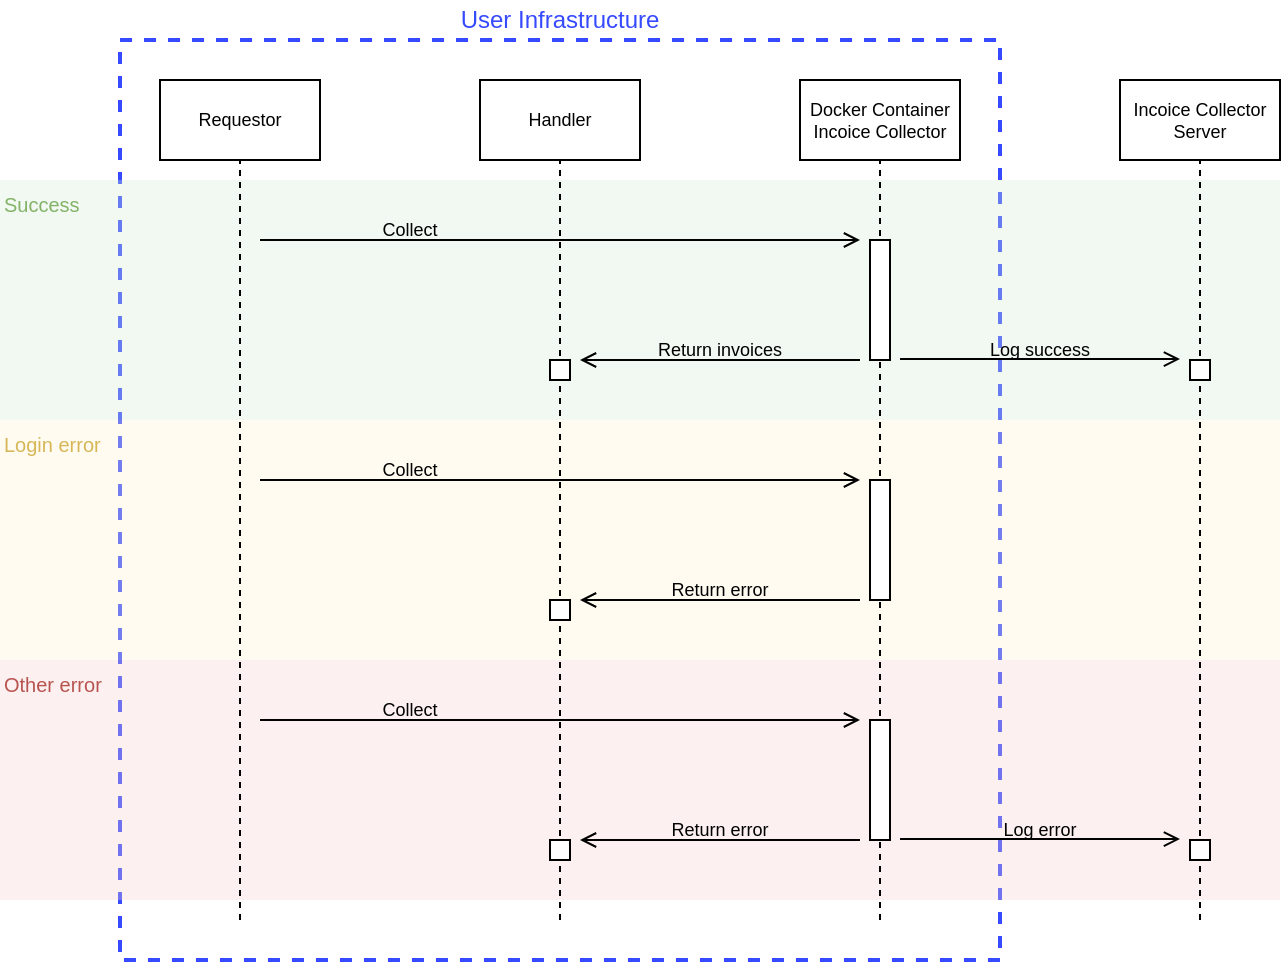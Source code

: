 <mxfile>
    <diagram id="s3XKS49f7g5tn125unqJ" name="Page-1">
        <mxGraphModel dx="1129" dy="528" grid="1" gridSize="10" guides="1" tooltips="1" connect="1" arrows="1" fold="1" page="1" pageScale="1" pageWidth="1200" pageHeight="600" math="0" shadow="0">
            <root>
                <mxCell id="0"/>
                <mxCell id="1" parent="0"/>
                <mxCell id="67" value="" style="whiteSpace=wrap;html=1;fillColor=none;strokeColor=#364AFF;rounded=0;connectable=0;arcSize=8;dashed=1;strokeWidth=2;" parent="1" vertex="1">
                    <mxGeometry x="300" y="90" width="440" height="460" as="geometry"/>
                </mxCell>
                <mxCell id="44" value="" style="rounded=0;whiteSpace=wrap;html=1;fillColor=#f8cecc;strokeColor=none;opacity=30;connectable=0;" parent="1" vertex="1">
                    <mxGeometry x="240" y="400" width="640" height="120" as="geometry"/>
                </mxCell>
                <mxCell id="43" value="" style="rounded=0;whiteSpace=wrap;html=1;fillColor=#fff2cc;strokeColor=none;opacity=30;connectable=0;" parent="1" vertex="1">
                    <mxGeometry x="240" y="280" width="640" height="120" as="geometry"/>
                </mxCell>
                <mxCell id="42" value="" style="rounded=0;whiteSpace=wrap;html=1;fillColor=#d5e8d4;strokeColor=none;opacity=30;verticalAlign=middle;align=center;spacing=2;connectable=0;" parent="1" vertex="1">
                    <mxGeometry x="240" y="160" width="640" height="120" as="geometry"/>
                </mxCell>
                <mxCell id="12" value="" style="endArrow=none;dashed=1;html=1;entryX=0.5;entryY=1;entryDx=0;entryDy=0;" parent="1" target="5" edge="1">
                    <mxGeometry width="50" height="50" relative="1" as="geometry">
                        <mxPoint x="680" y="530" as="sourcePoint"/>
                        <mxPoint x="530" y="160.0" as="targetPoint"/>
                    </mxGeometry>
                </mxCell>
                <mxCell id="4" value="" style="endArrow=none;dashed=1;html=1;entryX=0.5;entryY=1;entryDx=0;entryDy=0;" parent="1" target="3" edge="1">
                    <mxGeometry width="50" height="50" relative="1" as="geometry">
                        <mxPoint x="520" y="530" as="sourcePoint"/>
                        <mxPoint x="750" y="200" as="targetPoint"/>
                    </mxGeometry>
                </mxCell>
                <mxCell id="2" value="" style="rounded=0;whiteSpace=wrap;html=1;" parent="1" vertex="1">
                    <mxGeometry x="675" y="190" width="10" height="60" as="geometry"/>
                </mxCell>
                <mxCell id="3" value="Handler" style="rounded=0;whiteSpace=wrap;html=1;fontSize=9;" parent="1" vertex="1">
                    <mxGeometry x="480" y="110" width="80" height="40" as="geometry"/>
                </mxCell>
                <mxCell id="5" value="Docker Container&lt;br style=&quot;border-color: var(--border-color);&quot;&gt;Incoice Collector" style="rounded=0;whiteSpace=wrap;html=1;fontSize=9;" parent="1" vertex="1">
                    <mxGeometry x="640" y="110" width="80" height="40" as="geometry"/>
                </mxCell>
                <mxCell id="6" value="Incoice Collector&lt;br style=&quot;font-size: 9px;&quot;&gt;Server" style="rounded=0;whiteSpace=wrap;html=1;fontSize=9;" parent="1" vertex="1">
                    <mxGeometry x="800" y="110" width="80" height="40" as="geometry"/>
                </mxCell>
                <mxCell id="7" value="" style="endArrow=open;html=1;fontSize=9;endFill=0;" parent="1" edge="1">
                    <mxGeometry width="50" height="50" relative="1" as="geometry">
                        <mxPoint x="370" y="190" as="sourcePoint"/>
                        <mxPoint x="670" y="190" as="targetPoint"/>
                    </mxGeometry>
                </mxCell>
                <mxCell id="8" value="Collect" style="text;html=1;strokeColor=none;fillColor=none;align=center;verticalAlign=middle;whiteSpace=wrap;rounded=0;fontSize=9;" parent="1" vertex="1">
                    <mxGeometry x="370" y="180" width="150" height="10" as="geometry"/>
                </mxCell>
                <mxCell id="13" value="" style="endArrow=none;dashed=1;html=1;entryX=0.5;entryY=1;entryDx=0;entryDy=0;" parent="1" target="6" edge="1">
                    <mxGeometry width="50" height="50" relative="1" as="geometry">
                        <mxPoint x="840" y="530" as="sourcePoint"/>
                        <mxPoint x="690" y="160.0" as="targetPoint"/>
                    </mxGeometry>
                </mxCell>
                <mxCell id="15" value="" style="rounded=0;whiteSpace=wrap;html=1;" parent="1" vertex="1">
                    <mxGeometry x="835" y="250" width="10" height="10" as="geometry"/>
                </mxCell>
                <mxCell id="18" value="" style="endArrow=open;html=1;fontSize=9;endFill=0;" parent="1" edge="1">
                    <mxGeometry width="50" height="50" relative="1" as="geometry">
                        <mxPoint x="670" y="250" as="sourcePoint"/>
                        <mxPoint x="530" y="250" as="targetPoint"/>
                    </mxGeometry>
                </mxCell>
                <mxCell id="19" value="Return invoices" style="text;html=1;strokeColor=none;fillColor=none;align=center;verticalAlign=middle;whiteSpace=wrap;rounded=0;fontSize=9;" parent="1" vertex="1">
                    <mxGeometry x="530" y="240" width="140" height="10" as="geometry"/>
                </mxCell>
                <mxCell id="20" value="" style="rounded=0;whiteSpace=wrap;html=1;" parent="1" vertex="1">
                    <mxGeometry x="515" y="250" width="10" height="10" as="geometry"/>
                </mxCell>
                <mxCell id="21" value="" style="endArrow=open;html=1;fontSize=9;endFill=0;" parent="1" edge="1">
                    <mxGeometry width="50" height="50" relative="1" as="geometry">
                        <mxPoint x="690" y="249.52" as="sourcePoint"/>
                        <mxPoint x="830" y="249.52" as="targetPoint"/>
                    </mxGeometry>
                </mxCell>
                <mxCell id="22" value="Log success" style="text;html=1;strokeColor=none;fillColor=none;align=center;verticalAlign=middle;whiteSpace=wrap;rounded=0;fontSize=9;" parent="1" vertex="1">
                    <mxGeometry x="690" y="240" width="140" height="10" as="geometry"/>
                </mxCell>
                <mxCell id="24" value="" style="rounded=0;whiteSpace=wrap;html=1;" parent="1" vertex="1">
                    <mxGeometry x="675" y="310" width="10" height="60" as="geometry"/>
                </mxCell>
                <mxCell id="25" value="" style="endArrow=open;html=1;fontSize=9;endFill=0;" parent="1" edge="1">
                    <mxGeometry width="50" height="50" relative="1" as="geometry">
                        <mxPoint x="370" y="310" as="sourcePoint"/>
                        <mxPoint x="670" y="310" as="targetPoint"/>
                    </mxGeometry>
                </mxCell>
                <mxCell id="26" value="Collect" style="text;html=1;strokeColor=none;fillColor=none;align=center;verticalAlign=middle;whiteSpace=wrap;rounded=0;fontSize=9;" parent="1" vertex="1">
                    <mxGeometry x="370" y="300" width="150" height="10" as="geometry"/>
                </mxCell>
                <mxCell id="28" value="" style="endArrow=open;html=1;fontSize=9;endFill=0;" parent="1" edge="1">
                    <mxGeometry width="50" height="50" relative="1" as="geometry">
                        <mxPoint x="670" y="370" as="sourcePoint"/>
                        <mxPoint x="530" y="370" as="targetPoint"/>
                    </mxGeometry>
                </mxCell>
                <mxCell id="29" value="Return error" style="text;html=1;strokeColor=none;fillColor=none;align=center;verticalAlign=middle;whiteSpace=wrap;rounded=0;fontSize=9;" parent="1" vertex="1">
                    <mxGeometry x="530" y="360" width="140" height="10" as="geometry"/>
                </mxCell>
                <mxCell id="30" value="" style="rounded=0;whiteSpace=wrap;html=1;" parent="1" vertex="1">
                    <mxGeometry x="515" y="370" width="10" height="10" as="geometry"/>
                </mxCell>
                <mxCell id="33" value="" style="rounded=0;whiteSpace=wrap;html=1;" parent="1" vertex="1">
                    <mxGeometry x="675" y="430" width="10" height="60" as="geometry"/>
                </mxCell>
                <mxCell id="34" value="" style="endArrow=open;html=1;fontSize=9;endFill=0;" parent="1" edge="1">
                    <mxGeometry width="50" height="50" relative="1" as="geometry">
                        <mxPoint x="370" y="430" as="sourcePoint"/>
                        <mxPoint x="670" y="430" as="targetPoint"/>
                    </mxGeometry>
                </mxCell>
                <mxCell id="35" value="Collect" style="text;html=1;strokeColor=none;fillColor=none;align=center;verticalAlign=middle;whiteSpace=wrap;rounded=0;fontSize=9;" parent="1" vertex="1">
                    <mxGeometry x="370" y="420" width="150" height="10" as="geometry"/>
                </mxCell>
                <mxCell id="36" value="" style="rounded=0;whiteSpace=wrap;html=1;" parent="1" vertex="1">
                    <mxGeometry x="835" y="490" width="10" height="10" as="geometry"/>
                </mxCell>
                <mxCell id="37" value="" style="endArrow=open;html=1;fontSize=9;endFill=0;" parent="1" edge="1">
                    <mxGeometry width="50" height="50" relative="1" as="geometry">
                        <mxPoint x="670" y="490" as="sourcePoint"/>
                        <mxPoint x="530" y="490" as="targetPoint"/>
                    </mxGeometry>
                </mxCell>
                <mxCell id="38" value="Return error" style="text;html=1;strokeColor=none;fillColor=none;align=center;verticalAlign=middle;whiteSpace=wrap;rounded=0;fontSize=9;" parent="1" vertex="1">
                    <mxGeometry x="530" y="480" width="140" height="10" as="geometry"/>
                </mxCell>
                <mxCell id="39" value="" style="rounded=0;whiteSpace=wrap;html=1;" parent="1" vertex="1">
                    <mxGeometry x="515" y="490" width="10" height="10" as="geometry"/>
                </mxCell>
                <mxCell id="40" value="" style="endArrow=open;html=1;fontSize=9;endFill=0;" parent="1" edge="1">
                    <mxGeometry width="50" height="50" relative="1" as="geometry">
                        <mxPoint x="690" y="489.52" as="sourcePoint"/>
                        <mxPoint x="830" y="489.52" as="targetPoint"/>
                    </mxGeometry>
                </mxCell>
                <mxCell id="41" value="Log error" style="text;html=1;strokeColor=none;fillColor=none;align=center;verticalAlign=middle;whiteSpace=wrap;rounded=0;fontSize=9;" parent="1" vertex="1">
                    <mxGeometry x="690" y="480" width="140" height="10" as="geometry"/>
                </mxCell>
                <mxCell id="45" value="&lt;font color=&quot;#82b366&quot; style=&quot;font-size: 10px;&quot;&gt;Success&lt;/font&gt;" style="text;html=1;strokeColor=none;fillColor=none;align=left;verticalAlign=top;whiteSpace=wrap;rounded=0;opacity=30;horizontal=1;fontSize=10;" parent="1" vertex="1">
                    <mxGeometry x="240" y="160" width="80" height="30" as="geometry"/>
                </mxCell>
                <mxCell id="46" value="&lt;font style=&quot;font-size: 10px;&quot;&gt;Login error&lt;br style=&quot;font-size: 10px;&quot;&gt;&lt;/font&gt;" style="text;html=1;strokeColor=none;fillColor=none;align=left;verticalAlign=top;whiteSpace=wrap;rounded=0;opacity=30;horizontal=1;fontSize=10;fontColor=#D6B656;" parent="1" vertex="1">
                    <mxGeometry x="240" y="280" width="80" height="30" as="geometry"/>
                </mxCell>
                <mxCell id="47" value="&lt;font style=&quot;font-size: 10px;&quot;&gt;Other error&lt;br style=&quot;font-size: 10px;&quot;&gt;&lt;/font&gt;" style="text;html=1;strokeColor=none;fillColor=none;align=left;verticalAlign=top;whiteSpace=wrap;rounded=0;opacity=30;horizontal=1;fontSize=10;fontColor=#B85450;" parent="1" vertex="1">
                    <mxGeometry x="240" y="400" width="100" height="30" as="geometry"/>
                </mxCell>
                <mxCell id="68" value="&lt;font&gt;User Infrastructure&lt;/font&gt;" style="text;strokeColor=none;align=center;fillColor=none;html=1;verticalAlign=middle;whiteSpace=wrap;rounded=0;fontColor=#364AFF;" parent="1" vertex="1">
                    <mxGeometry x="300" y="70" width="440" height="20" as="geometry"/>
                </mxCell>
                <mxCell id="69" value="" style="endArrow=none;dashed=1;html=1;entryX=0.5;entryY=1;entryDx=0;entryDy=0;" parent="1" target="70" edge="1">
                    <mxGeometry width="50" height="50" relative="1" as="geometry">
                        <mxPoint x="360" y="530" as="sourcePoint"/>
                        <mxPoint x="590" y="200" as="targetPoint"/>
                    </mxGeometry>
                </mxCell>
                <mxCell id="70" value="Requestor" style="rounded=0;whiteSpace=wrap;html=1;fontSize=9;" parent="1" vertex="1">
                    <mxGeometry x="320" y="110" width="80" height="40" as="geometry"/>
                </mxCell>
            </root>
        </mxGraphModel>
    </diagram>
</mxfile>